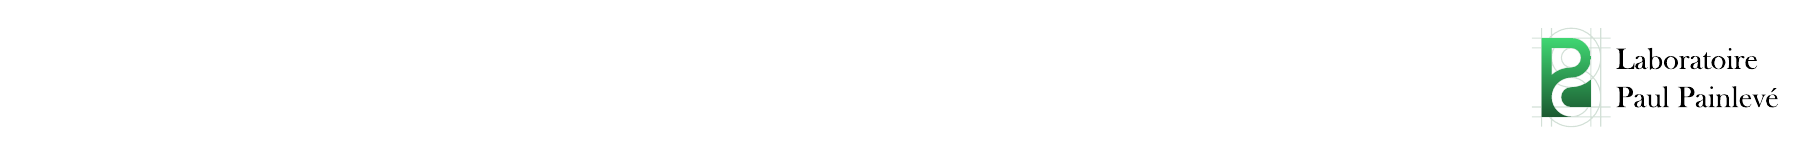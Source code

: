 \usetikzlibrary{svg.path}

\definecolor{vertfonce}{rgb}{0.105,0.349,0.188} % rgb(27,89,48)
\definecolor{vertclaire}{rgb}{0.25,0.839,0.447} % rgb(64,214,114)

\tikzset{
  p path/.style = {insert path={
    (0,-2) arc (-90:-270:1) arc (-90:90:1)--++(-1.5,0)--++(0,-4)--cycle
    (0,0.5) arc (-90:90:0.5)--++(-1,0)--++(0,-1.382) arc (131.81:90:1.5)--cycle
    (0,-0.5) arc (90:270:0.5)--++(1,0)--++(0,1.382) arc (-48.19:-90:1.5)--cycle}},
  up path/.style={even odd rule, p path},
  down path/.style={rotate=180, up path},
  circles path/.style={insert path={
    (0,-1) circle (0.5) circle (1) circle (1.5)
    (0,1) circle (0.5) circle (1) circle (1.5)
    foreach \x in {-1.5,-1,1,1.5}{(\x,-2.5) -- (\x,2.5)}
    foreach \y in {-2,-1.5,1.5,2}{(-2,\y) -- (2,\y)}}},
  border path/.style={insert path={(-1.5,-2) rectangle (1.5,2)}},
  up/.style = {shade, top color=vertclaire, bottom color=vertfonce},
  circles/.style = {draw=gray!70!vertclaire, thin, opacity=0.3},
  textlabo/.style = {fill=black},
}

\newcommand{\setdown}[1]{\tikzstyle{down}=#1}
\newcommand{\setcircles}[1]{\tikzstyle{circles}=#1}
\newcommand{\setup}[1]{\tikzstyle{up}=#1}
\newcommand{\setborder}[1]{\tikzstyle{border}=#1}
\newcommand{\settextlabo}[1]{\tikzstyle{textlabo}=#1}

\begin{tikzpicture}[scale=.25]
  \path[down path, down/.try];
  \path[circles path, circles/.try];
  \path[up path, up/.try];
  \path[border/.try, border path];
  \begin{scope}[y=1pt,x=1pt]
    \path[textlabo/.try] svg {M65.3,12.3 L65.3,12.8 C66.7,12.8 67.8,13.2 68.6,14.0 C69.0,14.5 69.4,15.1 69.5,15.8 C69.7,16.5 69.8,17.6 69.8,19.1 L69.8,35.0 C69.8,36.5 69.7,37.6 69.5,38.4 C69.3,39.1 69.0,39.7 68.5,40.2 C68.1,40.5 67.7,40.8 67.2,41.0 C66.7,41.1 66.0,41.2 65.3,41.3 L65.3,41.8 L79.1,41.8 L79.1,41.3 C78.2,41.2 77.6,41.1 77.1,40.9 C76.6,40.8 76.2,40.5 75.8,40.1 C75.3,39.6 74.9,39.1 74.8,38.4 C74.6,37.6 74.5,36.5 74.5,35.0 L74.5,22.5 C74.5,20.6 74.6,19.2 74.6,18.2 C74.8,17.3 74.9,16.5 75.2,15.9 C75.8,14.9 76.5,14.2 77.5,13.7 C78.5,13.2 79.8,13.0 81.4,13.0 C83.1,13.0 84.6,13.2 85.8,13.6 C87.0,14.1 87.9,14.8 88.7,15.8 C89.2,16.4 89.6,17.1 89.9,17.9 C90.2,18.8 90.5,19.8 90.8,21.2 L91.3,21.1 L91.0,12.3 z};
    \path[textlabo/.try] svg {M110.2,14.4 L110.6,14.2 C110.0,12.6 108.9,11.9 107.0,11.9 C106.0,11.9 105.1,12.2 104.4,12.6 C104.0,13.0 103.6,13.6 103.1,14.4 C102.1,13.5 101.4,12.9 100.9,12.7 C100.0,12.2 98.9,11.9 97.7,11.9 C96.1,11.9 94.8,12.3 93.9,13.0 C92.9,13.8 92.5,14.8 92.5,16.1 C92.5,17.3 92.9,18.3 93.6,19.1 C94.1,19.6 94.5,19.9 95.1,20.2 C95.6,20.5 96.5,20.8 97.5,21.0 C98.8,21.4 99.7,21.6 100.3,21.8 C100.9,22.0 101.4,22.3 101.8,22.6 C102.3,23.0 102.6,23.3 102.8,23.8 C103.0,24.2 103.0,24.8 103.0,25.6 C103.0,27.3 102.7,28.6 102.1,29.3 C101.8,29.7 101.4,30.0 101.0,30.1 C100.5,30.4 100.1,30.5 99.5,30.5 C99.0,30.5 98.4,30.3 98.0,30.0 C97.5,29.7 97.2,29.3 96.9,28.8 L96.4,27.6 C96.1,26.8 95.6,26.6 94.8,26.6 C94.4,26.6 93.9,26.7 93.6,27.0 C93.3,27.3 93.1,27.7 93.1,28.2 C93.1,29.0 93.6,29.6 94.6,30.1 C95.2,30.3 95.9,30.6 96.8,30.7 C97.6,30.9 98.4,31.0 99.2,31.0 C100.1,31.0 101.0,30.9 102.0,30.6 C103.0,30.4 103.7,30.1 104.4,29.7 C105.3,29.2 105.9,28.5 106.2,27.7 C106.3,27.3 106.3,26.5 106.3,25.5 L106.3,17.5 C106.3,16.2 106.4,15.2 106.5,14.8 C106.7,13.7 107.3,13.2 108.3,13.2 C108.7,13.2 109.0,13.3 109.3,13.5 C109.6,13.6 109.9,13.9 110.2,14.4 z M103.1,22.9 C102.3,22.2 101.4,21.7 100.5,21.2 C99.5,20.7 98.7,20.2 98.3,19.9 C97.9,19.6 97.5,19.3 97.2,18.9 C96.5,18.1 96.2,17.1 96.2,15.9 C96.2,15.0 96.5,14.2 97.0,13.6 C97.5,13.0 98.2,12.7 99.0,12.7 C99.7,12.7 100.4,12.9 101.0,13.3 C101.6,13.7 102.1,14.3 102.4,15.1 C102.8,16.0 103.1,17.5 103.1,19.3 z};
    \path[textlabo/.try] svg {M116.9,28.3 C117.6,29.0 118.1,29.6 118.7,29.9 C119.8,30.6 121.1,31.0 122.7,31.0 C124.9,31.0 126.8,30.3 128.4,28.9 C130.4,27.2 131.4,24.8 131.4,21.7 C131.4,18.5 130.5,16.0 128.5,14.3 C126.9,12.7 124.7,11.9 122.1,11.9 C120.7,11.9 119.6,12.1 118.7,12.4 L117.4,13.0 C117.1,13.1 116.8,13.2 116.5,13.2 C115.8,13.2 115.2,12.6 114.6,11.3 L113.7,11.3 L113.7,36.7 C113.7,38.3 113.5,39.5 112.9,40.2 C112.5,40.9 111.6,41.2 110.4,41.2 L110.4,41.7 L116.9,42.7 z M116.9,21.7 C116.9,20.2 117.1,18.8 117.2,17.5 C117.4,16.2 117.7,15.2 117.9,14.6 C118.2,13.9 118.7,13.4 119.4,13.0 C120.0,12.6 120.8,12.4 121.6,12.4 C123.4,12.4 124.9,13.2 126.0,14.9 C127.1,16.5 127.7,18.6 127.7,21.2 C127.7,22.6 127.5,23.9 127.2,25.1 C126.7,26.3 126.2,27.4 125.5,28.2 C125.0,28.9 124.4,29.4 123.7,29.8 C123.0,30.2 122.4,30.4 121.7,30.4 C120.8,30.4 120.1,30.1 119.4,29.6 C118.6,29.1 118.1,28.4 117.8,27.6 C117.2,26.4 116.9,24.4 116.9,21.7 z};
    \path[textlabo/.try] svg {M134.1,21.4 C134.1,23.7 134.9,25.8 136.7,27.7 C138.7,29.9 141.3,31.0 144.1,31.0 C147.1,31.0 149.6,29.9 151.7,27.7 C153.4,25.8 154.3,23.7 154.3,21.4 C154.3,19.1 153.5,17.1 151.8,15.2 C149.8,13.0 147.3,11.9 144.1,11.9 C141.1,11.9 138.5,13.0 136.5,15.2 C135.7,16.1 135.1,17.1 134.7,18.1 C134.2,19.2 134.1,20.3 134.1,21.4 z M138.0,21.7 C138.0,19.1 138.5,17.0 139.7,15.3 C140.9,13.3 142.5,12.3 144.3,12.3 C145.1,12.3 145.9,12.6 146.6,13.0 C147.3,13.5 147.9,14.0 148.5,14.8 C149.0,15.6 149.5,16.6 149.8,17.9 C150.2,19.1 150.3,20.2 150.3,21.4 C150.3,22.5 150.2,23.8 149.8,25.0 C149.5,26.1 148.9,27.2 148.3,28.1 C147.2,29.7 145.7,30.5 144.0,30.5 C142.4,30.5 141.0,29.6 139.8,27.9 C138.5,26.2 138.0,24.1 138.0,21.7 z};
    \path[textlabo/.try] svg {M162.4,27.7 C162.9,28.6 163.4,29.3 164.1,29.7 C165.3,30.6 166.7,31.0 168.2,31.0 C169.2,31.0 169.9,30.7 170.3,30.3 C170.8,30.0 171.0,29.5 171.0,29.0 C171.0,28.6 170.9,28.2 170.6,28.0 C170.3,27.7 170.0,27.6 169.6,27.6 C169.1,27.6 168.7,27.8 168.3,28.2 L167.6,28.9 C167.1,29.5 166.5,29.7 165.7,29.7 C164.8,29.7 164.0,29.1 163.4,27.8 C162.9,26.6 162.7,24.8 162.7,22.6 L162.7,18.5 L162.7,16.9 C162.7,15.9 162.7,15.2 162.8,14.8 C163.0,14.3 163.2,13.9 163.5,13.6 C163.9,13.2 164.7,12.9 165.7,12.7 L165.7,12.3 L156.2,12.3 L156.2,12.7 C157.1,12.8 157.7,13.0 158.1,13.2 C158.4,13.4 158.7,13.7 159.0,14.3 C159.1,14.6 159.3,15.1 159.3,15.8 C159.4,16.5 159.4,17.4 159.4,18.7 L159.4,24.0 C159.4,25.5 159.4,26.6 159.3,27.1 C159.3,27.7 159.1,28.2 158.8,28.6 C158.6,29.0 158.3,29.3 158.0,29.5 C157.6,29.7 157.1,29.7 156.4,29.8 L156.4,30.3 L162.0,31.0 C162.3,29.7 162.4,28.6 162.4,27.7 z};
    \path[textlabo/.try] svg {M190.0,14.4 L190.5,14.2 C189.9,12.6 188.8,11.9 186.9,11.9 C185.9,11.9 185.0,12.2 184.3,12.6 C183.9,13.0 183.4,13.6 182.9,14.4 C182.0,13.5 181.3,12.9 180.7,12.7 C179.8,12.2 178.7,11.9 177.5,11.9 C175.9,11.9 174.6,12.3 173.7,13.0 C172.8,13.8 172.3,14.8 172.3,16.1 C172.3,17.3 172.7,18.3 173.5,19.1 C173.9,19.6 174.4,19.9 174.9,20.2 C175.5,20.5 176.4,20.8 177.4,21.0 C178.7,21.4 179.6,21.6 180.2,21.8 C180.8,22.0 181.3,22.3 181.7,22.6 C182.1,23.0 182.4,23.3 182.6,23.8 C182.8,24.2 182.9,24.8 182.9,25.6 C182.9,27.3 182.6,28.6 182.0,29.3 C181.7,29.7 181.3,30.0 180.8,30.1 C180.4,30.4 179.9,30.5 179.4,30.5 C178.8,30.5 178.3,30.3 177.8,30.0 C177.4,29.7 177.0,29.3 176.8,28.8 L176.2,27.6 C175.9,26.8 175.5,26.6 174.7,26.6 C174.2,26.6 173.8,26.7 173.5,27.0 C173.1,27.3 173.0,27.7 173.0,28.2 C173.0,29.0 173.5,29.6 174.5,30.1 C175.1,30.3 175.8,30.6 176.6,30.7 C177.4,30.9 178.2,31.0 179.1,31.0 C180.0,31.0 180.8,30.9 181.8,30.6 C182.8,30.4 183.6,30.1 184.3,29.7 C185.2,29.2 185.8,28.5 186.0,27.7 C186.1,27.3 186.2,26.5 186.2,25.5 L186.2,17.5 C186.2,16.2 186.2,15.2 186.3,14.8 C186.6,13.7 187.2,13.2 188.1,13.2 C188.6,13.2 188.9,13.3 189.2,13.5 C189.4,13.6 189.7,13.9 190.0,14.4 z M182.9,22.9 C182.1,22.2 181.3,21.7 180.4,21.2 C179.3,20.7 178.6,20.2 178.2,19.9 C177.8,19.6 177.4,19.3 177.1,18.9 C176.4,18.1 176.1,17.1 176.1,15.9 C176.1,15.0 176.3,14.2 176.8,13.6 C177.4,13.0 178.1,12.7 178.8,12.7 C179.5,12.7 180.2,12.9 180.8,13.3 C181.5,13.7 182.0,14.3 182.3,15.1 C182.7,16.0 182.9,17.5 182.9,19.3 z};
    \path[textlabo/.try] svg {M196.1,30.6 L201.6,30.6 L201.6,29.9 L196.1,29.9 L196.1,17.2 C196.1,15.8 196.4,14.6 196.9,14.0 C197.1,13.6 197.5,13.4 198.0,13.2 C198.4,13.0 198.9,12.9 199.4,12.9 C200.0,12.9 200.6,13.0 201.0,13.3 C201.4,13.5 201.9,14.0 202.4,14.8 L202.8,14.5 C202.3,13.6 201.6,12.9 200.8,12.5 C199.9,12.1 198.8,11.9 197.5,11.9 C195.9,11.9 194.7,12.2 193.8,12.9 C193.4,13.2 193.2,13.6 193.0,14.2 C192.9,14.6 192.8,15.5 192.8,16.8 L192.8,29.9 L190.5,29.9 L190.5,30.1 C191.5,30.5 192.3,31.0 193.1,31.9 C193.6,32.5 193.9,33.0 194.2,33.5 C194.5,34.0 194.8,34.7 195.1,35.6 L195.3,36.3 L196.1,36.3 z};
    \path[textlabo/.try] svg {M202.7,21.4 C202.7,23.7 203.6,25.8 205.3,27.7 C207.5,29.9 209.9,31.0 212.9,31.0 C215.8,31.0 218.3,29.9 220.4,27.7 C222.1,25.8 223.0,23.7 223.0,21.4 C223.0,19.1 222.1,17.1 220.6,15.2 C218.5,13.0 215.9,11.9 212.9,11.9 C209.8,11.9 207.2,13.0 205.2,15.2 C204.4,16.1 203.8,17.1 203.4,18.1 C203.0,19.2 202.7,20.3 202.7,21.4 z M206.7,21.7 C206.7,19.1 207.2,17.0 208.3,15.3 C209.6,13.3 211.2,12.3 213.0,12.3 C213.8,12.3 214.5,12.6 215.3,13.0 C216.0,13.5 216.7,14.0 217.2,14.8 C217.7,15.6 218.2,16.6 218.5,17.9 C218.9,19.1 219.1,20.2 219.1,21.4 C219.1,22.5 218.9,23.8 218.5,25.0 C218.1,26.1 217.7,27.2 217.0,28.1 C215.8,29.7 214.4,30.5 212.7,30.5 C211.1,30.5 209.6,29.6 208.5,27.9 C207.3,26.2 206.7,24.1 206.7,21.7 z};
    \path[textlabo/.try] svg {M225.2,30.3 L231.3,31.0 L231.3,18.5 L231.3,16.9 C231.3,15.9 231.4,15.2 231.5,14.8 C231.6,14.3 231.9,13.9 232.2,13.6 C232.6,13.2 233.4,12.9 234.4,12.7 L234.4,12.3 L224.9,12.3 L224.9,12.7 C225.8,12.8 226.4,13.0 226.7,13.2 C227.2,13.4 227.5,13.7 227.7,14.3 C227.9,14.6 227.9,15.1 228.0,15.8 C228.1,16.5 228.1,17.4 228.1,18.7 L228.1,24.0 C228.1,25.5 228.1,26.6 228.0,27.1 C227.9,27.7 227.7,28.2 227.5,28.6 C227.3,29.0 227.0,29.3 226.6,29.5 C226.3,29.7 225.8,29.7 225.2,29.8 z M229.6,38.7 C229.1,38.7 228.6,38.9 228.3,39.3 C227.9,39.6 227.7,40.1 227.7,40.7 C227.7,41.2 227.9,41.6 228.3,42.0 C228.6,42.4 229.1,42.5 229.6,42.5 C230.2,42.5 230.6,42.4 231.1,42.0 C231.4,41.6 231.6,41.2 231.6,40.7 C231.6,40.1 231.4,39.6 231.1,39.3 C230.7,38.9 230.2,38.7 229.6,38.7 z};
    \path[textlabo/.try] svg {M241.8,27.7 C242.3,28.6 242.9,29.3 243.6,29.7 C244.7,30.6 246.1,31.0 247.6,31.0 C248.6,31.0 249.3,30.7 249.8,30.3 C250.2,30.0 250.4,29.5 250.4,29.0 C250.4,28.6 250.3,28.2 250.1,28.0 C249.8,27.7 249.4,27.6 249.0,27.6 C248.5,27.6 248.1,27.8 247.8,28.2 L247.0,28.9 C246.5,29.5 245.9,29.7 245.2,29.7 C244.2,29.7 243.4,29.1 242.9,27.8 C242.3,26.6 242.1,24.8 242.1,22.6 L242.1,18.5 L242.1,16.9 C242.1,15.9 242.1,15.2 242.3,14.8 C242.4,14.3 242.6,13.9 242.9,13.6 C243.3,13.2 244.1,12.9 245.2,12.7 L245.2,12.3 L235.7,12.3 L235.7,12.7 C236.5,12.8 237.1,13.0 237.5,13.2 C237.8,13.4 238.2,13.7 238.4,14.3 C238.5,14.6 238.7,15.1 238.7,15.8 C238.8,16.5 238.8,17.4 238.8,18.7 L238.8,24.0 C238.8,25.5 238.8,26.6 238.7,27.1 C238.7,27.7 238.5,28.2 238.3,28.6 C238.0,29.0 237.7,29.3 237.4,29.5 C237.0,29.7 236.5,29.7 235.9,29.8 L235.9,30.3 L241.4,31.0 C241.7,29.7 241.8,28.6 241.8,27.7 z};
    \path[textlabo/.try] svg {M255.6,24.0 C255.5,23.3 255.5,22.8 255.5,22.5 C255.5,21.2 255.7,20.0 256.1,18.8 C256.4,17.6 256.9,16.6 257.5,15.9 C258.2,15.0 259.0,14.4 260.0,13.9 C260.9,13.5 261.9,13.3 263.0,13.3 C263.7,13.3 264.5,13.4 265.2,13.6 C265.9,13.9 266.5,14.3 266.9,14.8 C267.5,15.2 267.9,16.0 268.3,17.2 L268.7,17.0 C268.3,15.3 267.5,14.0 266.3,13.2 C265.0,12.3 263.4,11.9 261.4,11.9 C259.6,11.9 258.1,12.2 256.8,12.7 C255.5,13.3 254.5,14.2 253.6,15.3 C252.4,16.9 251.8,18.9 251.8,21.4 C251.8,24.6 252.9,27.1 255.2,29.0 C256.9,30.3 258.8,31.0 261.0,31.0 C262.1,31.0 263.2,30.7 264.2,30.4 C265.2,30.0 266.0,29.4 266.7,28.6 C267.8,27.4 268.3,25.8 268.3,24.0 z M265.0,24.9 C264.9,26.3 264.7,27.4 264.2,28.2 C263.9,28.9 263.3,29.5 262.7,29.9 C262.0,30.3 261.3,30.5 260.6,30.5 C259.4,30.5 258.3,30.0 257.4,28.9 C256.4,27.8 255.9,26.5 255.7,24.9 z};
    \path[textlabo/.try] svg {M74.5,-28.5 L74.5,-36.2 C74.5,-37.7 74.6,-38.8 74.8,-39.5 C74.9,-40.2 75.2,-40.8 75.7,-41.3 C76.1,-41.7 76.5,-42.0 77.0,-42.2 C77.5,-42.4 78.2,-42.5 79.1,-42.5 L79.1,-43.0 L65.3,-43.0 L65.3,-42.5 C66.1,-42.5 66.7,-42.4 67.3,-42.2 C67.8,-42.0 68.2,-41.7 68.6,-41.3 C69.1,-40.8 69.4,-40.2 69.6,-39.5 C69.7,-38.8 69.8,-37.7 69.8,-36.2 L69.8,-20.3 C69.8,-19.1 69.7,-18.1 69.6,-17.5 C69.5,-16.8 69.3,-16.2 69.1,-15.8 C68.7,-15.2 68.2,-14.8 67.6,-14.5 C67.1,-14.3 66.3,-14.1 65.4,-14.0 L65.3,-14.0 L65.3,-13.5 L78.3,-13.5 C80.5,-13.5 82.3,-13.6 83.3,-13.9 C84.4,-14.1 85.4,-14.6 86.3,-15.3 C88.3,-16.8 89.3,-18.9 89.3,-21.5 C89.3,-24.1 88.3,-26.1 86.2,-27.3 C85.1,-27.9 83.8,-28.3 82.3,-28.4 C81.8,-28.4 80.6,-28.5 78.8,-28.5 z M74.5,-27.8 L76.7,-27.8 C78.1,-27.8 79.1,-27.7 80.0,-27.5 C80.7,-27.3 81.4,-26.9 82.0,-26.3 C83.4,-25.0 84.1,-23.4 84.1,-21.2 C84.1,-20.0 83.9,-18.9 83.5,-17.9 C83.1,-17.0 82.5,-16.2 81.7,-15.5 C80.8,-14.8 79.8,-14.4 78.6,-14.3 C78.2,-14.2 77.5,-14.2 76.4,-14.2 L74.5,-14.2 z};
    \path[textlabo/.try] svg {M108.8,-40.9 L109.2,-41.1 C108.7,-42.7 107.5,-43.4 105.6,-43.4 C104.6,-43.4 103.7,-43.2 103.1,-42.7 C102.6,-42.3 102.2,-41.8 101.7,-40.9 C100.7,-41.8 100.0,-42.4 99.5,-42.7 C98.6,-43.1 97.5,-43.4 96.2,-43.4 C94.6,-43.4 93.4,-43.0 92.5,-42.2 C91.6,-41.5 91.1,-40.5 91.1,-39.2 C91.1,-38.0 91.5,-37.0 92.2,-36.2 C92.6,-35.8 93.2,-35.4 93.7,-35.1 C94.3,-34.9 95.1,-34.6 96.2,-34.3 C97.4,-34.0 98.4,-33.7 99.0,-33.5 C99.5,-33.3 100.0,-33.0 100.4,-32.7 C100.9,-32.4 101.2,-32.0 101.4,-31.6 C101.5,-31.1 101.7,-30.5 101.7,-29.7 C101.7,-28.0 101.3,-26.8 100.7,-26.0 C100.4,-25.7 100.0,-25.4 99.6,-25.1 C99.1,-24.9 98.7,-24.8 98.2,-24.8 C97.6,-24.8 97.1,-25.0 96.6,-25.3 C96.1,-25.5 95.8,-26.0 95.5,-26.6 L95.0,-27.8 C94.7,-28.4 94.2,-28.8 93.5,-28.8 C93.0,-28.8 92.6,-28.6 92.2,-28.3 C91.9,-28.0 91.8,-27.6 91.8,-27.1 C91.8,-26.4 92.2,-25.7 93.3,-25.3 C93.9,-25.0 94.5,-24.8 95.4,-24.6 C96.2,-24.4 97.0,-24.4 97.8,-24.4 C98.7,-24.4 99.6,-24.4 100.6,-24.7 C101.5,-24.9 102.4,-25.2 103.0,-25.5 C104.0,-26.1 104.6,-26.8 104.7,-27.7 C104.9,-28.1 104.9,-28.8 104.9,-29.9 L104.9,-37.8 C104.9,-39.2 105.0,-40.1 105.1,-40.6 C105.4,-41.6 106.0,-42.1 106.9,-42.1 C107.3,-42.1 107.7,-42.1 107.9,-41.9 C108.2,-41.7 108.5,-41.4 108.8,-40.9 z M101.7,-32.4 C100.9,-33.0 100.1,-33.6 99.1,-34.1 C98.1,-34.7 97.4,-35.1 96.9,-35.4 C96.5,-35.7 96.2,-36.0 95.8,-36.5 C95.2,-37.3 94.8,-38.2 94.8,-39.4 C94.8,-40.3 95.1,-41.1 95.6,-41.7 C96.1,-42.3 96.8,-42.7 97.6,-42.7 C98.3,-42.7 99.0,-42.4 99.6,-42.0 C100.3,-41.5 100.7,-40.9 101.0,-40.2 C101.5,-39.2 101.7,-37.9 101.7,-36.0 z};
    \path[textlabo/.try] svg {M124.9,-43.4 C124.7,-42.5 124.6,-41.7 124.6,-40.7 C122.7,-42.5 120.6,-43.4 118.2,-43.4 C116.4,-43.4 114.9,-43.0 113.8,-42.1 C112.8,-41.2 112.2,-40.0 112.2,-38.4 L112.2,-30.9 L112.2,-29.3 C112.2,-28.3 112.1,-27.6 112.1,-27.1 C111.9,-26.7 111.7,-26.3 111.4,-26.0 C110.9,-25.6 110.2,-25.3 109.1,-25.1 L109.1,-24.7 L115.5,-24.7 L115.5,-35.6 C115.5,-37.2 115.5,-38.3 115.6,-39.1 C115.7,-39.8 115.9,-40.4 116.2,-40.9 C116.5,-41.4 117.0,-41.8 117.6,-42.0 C118.2,-42.3 118.8,-42.4 119.5,-42.4 C120.4,-42.4 121.1,-42.3 121.8,-41.9 C122.6,-41.7 123.1,-41.2 123.5,-40.7 C123.9,-40.1 124.2,-39.5 124.3,-38.7 C124.4,-38.0 124.6,-36.8 124.6,-35.1 L124.6,-30.9 L124.5,-29.3 C124.5,-28.3 124.4,-27.6 124.3,-27.1 C124.3,-26.7 124.0,-26.3 123.7,-26.0 C123.3,-25.6 122.6,-25.3 121.4,-25.1 L121.4,-24.7 L127.8,-24.7 L127.8,-36.4 C127.8,-37.9 127.8,-38.9 127.9,-39.5 C128.0,-40.1 128.1,-40.6 128.3,-41.0 C128.6,-41.4 128.9,-41.7 129.3,-41.8 C129.6,-42.0 130.1,-42.1 130.8,-42.2 L130.8,-42.6 z};
    \path[textlabo/.try] svg {M132.2,-13.5 L138.4,-12.7 L138.4,-36.8 L138.4,-38.4 C138.4,-39.4 138.4,-40.1 138.5,-40.6 C138.7,-41.0 138.9,-41.4 139.2,-41.7 C139.6,-42.1 140.4,-42.4 141.4,-42.6 L141.4,-43.0 L131.9,-43.0 L131.9,-42.6 C132.8,-42.5 133.4,-42.3 133.8,-42.1 C134.2,-41.9 134.5,-41.5 134.7,-41.1 C134.8,-40.7 134.9,-40.2 135.0,-39.5 C135.1,-38.9 135.1,-37.9 135.1,-36.6 L135.1,-19.6 C135.1,-18.2 135.1,-17.2 135.0,-16.6 C134.9,-15.9 134.8,-15.5 134.5,-15.1 C134.3,-14.7 134.0,-14.4 133.6,-14.2 C133.3,-14.0 132.8,-13.9 132.2,-13.9 z};
    \path[textlabo/.try] svg {M163.4,-28.5 L163.4,-36.2 C163.4,-37.7 163.6,-38.8 163.7,-39.5 C163.9,-40.2 164.1,-40.8 164.6,-41.3 C165.0,-41.7 165.4,-42.0 166.0,-42.2 C166.4,-42.4 167.2,-42.5 168.0,-42.5 L168.0,-43.0 L154.2,-43.0 L154.2,-42.5 C155.0,-42.5 155.7,-42.4 156.2,-42.2 C156.7,-42.0 157.2,-41.7 157.5,-41.3 C158.0,-40.8 158.3,-40.2 158.5,-39.5 C158.7,-38.8 158.7,-37.7 158.7,-36.2 L158.7,-20.3 C158.7,-19.1 158.7,-18.1 158.5,-17.5 C158.4,-16.8 158.2,-16.2 158.0,-15.8 C157.6,-15.2 157.1,-14.8 156.6,-14.5 C156.0,-14.3 155.2,-14.1 154.4,-14.0 L154.2,-14.0 L154.2,-13.5 L167.2,-13.5 C169.5,-13.5 171.2,-13.6 172.2,-13.9 C173.3,-14.1 174.3,-14.6 175.2,-15.3 C177.2,-16.8 178.2,-18.9 178.2,-21.5 C178.2,-24.1 177.2,-26.1 175.2,-27.3 C174.1,-27.9 172.8,-28.3 171.2,-28.4 C170.8,-28.4 169.6,-28.5 167.7,-28.5 z M163.4,-27.8 L165.6,-27.8 C167.0,-27.8 168.1,-27.7 168.9,-27.5 C169.6,-27.3 170.3,-26.9 170.9,-26.3 C172.3,-25.0 173.1,-23.4 173.1,-21.2 C173.1,-20.0 172.8,-18.9 172.4,-17.9 C172.0,-17.0 171.4,-16.2 170.6,-15.5 C169.8,-14.8 168.7,-14.4 167.5,-14.3 C167.2,-14.2 166.4,-14.2 165.3,-14.2 L163.4,-14.2 z};
    \path[textlabo/.try] svg {M197.8,-40.9 L198.1,-41.1 C197.6,-42.7 196.4,-43.4 194.5,-43.4 C193.5,-43.4 192.7,-43.2 192.0,-42.7 C191.6,-42.3 191.1,-41.8 190.6,-40.9 C189.6,-41.8 188.9,-42.4 188.5,-42.7 C187.5,-43.1 186.4,-43.4 185.2,-43.4 C183.6,-43.4 182.3,-43.0 181.4,-42.2 C180.5,-41.5 180.0,-40.5 180.0,-39.2 C180.0,-38.0 180.4,-37.0 181.1,-36.2 C181.6,-35.8 182.1,-35.4 182.7,-35.1 C183.2,-34.9 184.0,-34.6 185.1,-34.3 C186.3,-34.0 187.3,-33.7 187.9,-33.5 C188.5,-33.3 189.0,-33.0 189.4,-32.7 C189.8,-32.4 190.2,-32.0 190.3,-31.6 C190.5,-31.1 190.6,-30.5 190.6,-29.7 C190.6,-28.0 190.3,-26.8 189.6,-26.0 C189.3,-25.7 189.0,-25.4 188.5,-25.1 C188.0,-24.9 187.6,-24.8 187.1,-24.8 C186.5,-24.8 186.0,-25.0 185.5,-25.3 C185.1,-25.5 184.7,-26.0 184.5,-26.6 L184.0,-27.8 C183.7,-28.4 183.1,-28.8 182.4,-28.8 C181.9,-28.8 181.5,-28.6 181.1,-28.3 C180.8,-28.0 180.7,-27.6 180.7,-27.1 C180.7,-26.4 181.2,-25.7 182.2,-25.3 C182.8,-25.0 183.5,-24.8 184.3,-24.6 C185.2,-24.4 185.9,-24.4 186.7,-24.4 C187.6,-24.4 188.6,-24.4 189.5,-24.7 C190.5,-24.9 191.3,-25.2 191.9,-25.5 C192.9,-26.1 193.5,-26.8 193.7,-27.7 C193.8,-28.1 193.9,-28.8 193.9,-29.9 L193.9,-37.8 C193.9,-39.2 193.9,-40.1 194.1,-40.6 C194.3,-41.6 194.9,-42.1 195.8,-42.1 C196.2,-42.1 196.6,-42.1 196.8,-41.9 C197.1,-41.7 197.4,-41.4 197.8,-40.9 z M190.6,-32.4 C189.9,-33.0 189.0,-33.6 188.0,-34.1 C187.0,-34.7 186.3,-35.1 185.9,-35.4 C185.4,-35.7 185.1,-36.0 184.8,-36.5 C184.1,-37.3 183.7,-38.2 183.7,-39.4 C183.7,-40.3 184.0,-41.1 184.6,-41.7 C185.1,-42.3 185.7,-42.7 186.6,-42.7 C187.3,-42.7 187.9,-42.4 188.5,-42.0 C189.2,-41.5 189.6,-40.9 189.9,-40.2 C190.4,-39.2 190.6,-37.9 190.6,-36.0 z};
    \path[textlabo/.try] svg {M198.4,-25.1 L204.6,-24.3 L204.6,-36.8 L204.7,-38.4 C204.7,-39.4 204.7,-40.1 204.9,-40.6 C205.0,-41.0 205.2,-41.4 205.5,-41.7 C205.9,-42.1 206.7,-42.4 207.7,-42.6 L207.7,-43.0 L198.2,-43.0 L198.2,-42.6 C199.1,-42.5 199.7,-42.3 200.1,-42.1 C200.4,-41.9 200.7,-41.5 201.0,-41.1 C201.1,-40.7 201.3,-40.2 201.3,-39.5 C201.4,-38.9 201.4,-37.9 201.4,-36.6 L201.4,-31.3 C201.4,-29.8 201.4,-28.8 201.3,-28.2 C201.3,-27.6 201.1,-27.1 200.8,-26.7 C200.6,-26.3 200.3,-26.0 200.0,-25.8 C199.6,-25.7 199.1,-25.5 198.4,-25.5 z M203.0,-16.6 C202.4,-16.6 201.9,-16.4 201.6,-16.0 C201.2,-15.7 201.0,-15.2 201.0,-14.7 C201.0,-14.2 201.2,-13.7 201.6,-13.3 C201.9,-13.0 202.4,-12.8 203.0,-12.8 C203.5,-12.8 204.0,-13.0 204.3,-13.3 C204.7,-13.7 204.9,-14.2 204.9,-14.7 C204.9,-15.2 204.7,-15.7 204.3,-16.0 C204.0,-16.4 203.5,-16.6 203.0,-16.6 z};
    \path[textlabo/.try] svg {M215.1,-24.3 C215.2,-25.1 215.4,-25.9 215.4,-26.6 L215.4,-27.0 C217.1,-25.2 219.3,-24.4 221.7,-24.4 C223.6,-24.4 225.1,-24.8 226.2,-25.6 C227.3,-26.5 227.9,-27.7 227.9,-29.3 L227.9,-38.4 C227.9,-39.4 227.9,-40.1 228.0,-40.6 C228.2,-41.0 228.3,-41.4 228.7,-41.7 C229.1,-42.1 229.8,-42.4 230.9,-42.6 L230.9,-43.0 L221.4,-43.0 L221.4,-42.6 C222.3,-42.5 222.9,-42.3 223.3,-42.1 C223.6,-41.9 223.9,-41.5 224.2,-41.1 C224.3,-40.7 224.4,-40.2 224.5,-39.5 C224.6,-38.9 224.6,-37.9 224.6,-36.6 L224.6,-32.1 C224.6,-30.5 224.6,-29.3 224.4,-28.6 C224.3,-27.9 224.1,-27.3 223.8,-26.8 C223.5,-26.3 223.0,-26.0 222.4,-25.7 C221.8,-25.4 221.1,-25.3 220.3,-25.3 C219.5,-25.3 218.8,-25.4 218.1,-25.7 C217.4,-26.0 216.8,-26.5 216.4,-27.0 C216.0,-27.6 215.7,-28.3 215.6,-29.0 C215.4,-29.7 215.4,-30.9 215.4,-32.6 L215.4,-36.8 L215.4,-38.4 C215.4,-39.4 215.4,-40.1 215.5,-40.6 C215.7,-41.0 215.9,-41.4 216.2,-41.7 C216.7,-42.1 217.4,-42.4 218.4,-42.6 L218.4,-43.0 L208.9,-43.0 L208.9,-42.6 C209.8,-42.5 210.4,-42.3 210.8,-42.1 C211.2,-41.9 211.5,-41.5 211.7,-41.1 C211.9,-40.7 211.9,-40.2 212.1,-39.5 C212.1,-38.9 212.1,-37.9 212.1,-36.6 L212.1,-31.3 C212.1,-29.8 212.1,-28.8 212.0,-28.2 C211.9,-27.6 211.8,-27.1 211.5,-26.7 C211.3,-26.3 211.0,-26.0 210.6,-25.8 C210.3,-25.7 209.8,-25.5 209.2,-25.5 L209.2,-25.1 z};
    \path[textlabo/.try] svg {M232.2,-13.5 L238.4,-12.7 L238.4,-36.8 L238.5,-38.4 C238.5,-39.4 238.5,-40.1 238.7,-40.6 C238.7,-41.0 239.0,-41.4 239.3,-41.7 C239.7,-42.1 240.4,-42.4 241.6,-42.6 L241.6,-43.0 L232.0,-43.0 L232.0,-42.6 C232.9,-42.5 233.5,-42.3 233.9,-42.1 C234.2,-41.9 234.5,-41.5 234.8,-41.1 C234.9,-40.7 235.1,-40.2 235.1,-39.5 C235.2,-38.9 235.2,-37.9 235.2,-36.6 L235.2,-19.6 C235.2,-18.2 235.2,-17.2 235.1,-16.6 C235.0,-15.9 234.9,-15.5 234.6,-15.1 C234.4,-14.7 234.1,-14.4 233.7,-14.2 C233.4,-14.0 232.9,-13.9 232.2,-13.9 z};
    \path[textlabo/.try] svg {M247.3,-31.3 C247.2,-32.0 247.2,-32.5 247.2,-32.8 C247.2,-34.0 247.4,-35.3 247.8,-36.5 C248.1,-37.7 248.6,-38.6 249.2,-39.5 C249.9,-40.3 250.7,-40.9 251.6,-41.4 C252.6,-41.8 253.6,-42.1 254.7,-42.1 C255.4,-42.1 256.2,-41.9 256.9,-41.7 C257.6,-41.4 258.1,-41.1 258.6,-40.6 C259.1,-40.1 259.6,-39.3 260.0,-38.2 L260.4,-38.3 C260.0,-40.0 259.2,-41.3 258.0,-42.1 C256.8,-43.0 255.1,-43.4 253.1,-43.4 C251.3,-43.4 249.8,-43.1 248.5,-42.6 C247.2,-42.0 246.2,-41.1 245.3,-40.0 C244.1,-38.4 243.4,-36.3 243.4,-34.0 C243.4,-30.7 244.6,-28.2 246.9,-26.4 C248.6,-25.0 250.5,-24.4 252.7,-24.4 C253.8,-24.4 254.9,-24.5 255.9,-25.0 C256.9,-25.4 257.7,-26.0 258.4,-26.7 C259.4,-28.0 260.0,-29.4 260.0,-31.3 z M256.7,-30.4 C256.7,-29.0 256.4,-27.9 256.0,-27.1 C255.5,-26.4 255.0,-25.8 254.4,-25.4 C253.8,-25.0 253.1,-24.8 252.3,-24.8 C251.1,-24.8 250.0,-25.4 249.0,-26.4 C248.1,-27.5 247.6,-28.8 247.4,-30.4 z};
    \path[textlabo/.try] svg {M261.8,-24.7 L270.2,-24.7 L270.2,-25.1 C269.5,-25.3 269.1,-25.4 268.9,-25.5 C268.4,-25.8 268.2,-26.3 268.2,-26.9 C268.2,-27.3 268.2,-27.8 268.4,-28.3 C268.5,-28.8 268.8,-29.6 269.2,-30.6 L272.7,-39.5 L276.2,-30.2 C276.7,-28.9 277.0,-27.8 277.0,-27.1 C277.0,-26.4 276.8,-25.9 276.3,-25.5 C276.1,-25.4 275.7,-25.3 275.1,-25.1 L275.1,-24.7 L281.0,-24.7 L281.0,-25.1 C280.2,-25.3 279.6,-25.7 279.1,-26.2 C278.4,-26.8 277.7,-28.2 276.9,-30.3 L271.9,-43.0 L270.8,-43.0 L265.3,-29.6 C264.5,-27.6 263.9,-26.3 263.6,-25.9 C263.3,-25.7 263.1,-25.5 262.9,-25.4 C262.6,-25.3 262.3,-25.2 261.8,-25.1 z};
    \path[textlabo/.try] svg {M285.6,-31.3 C285.5,-32.0 285.5,-32.5 285.5,-32.8 C285.5,-34.0 285.7,-35.3 286.0,-36.5 C286.4,-37.7 286.9,-38.6 287.5,-39.5 C288.2,-40.3 289.0,-40.9 289.9,-41.4 C290.9,-41.8 291.9,-42.1 292.9,-42.1 C293.7,-42.1 294.5,-41.9 295.2,-41.7 C295.9,-41.4 296.4,-41.1 296.9,-40.6 C297.4,-40.1 297.9,-39.3 298.3,-38.2 L298.7,-38.3 C298.3,-40.0 297.5,-41.3 296.2,-42.1 C295.1,-43.0 293.4,-43.4 291.4,-43.4 C289.6,-43.4 288.0,-43.1 286.8,-42.6 C285.5,-42.0 284.4,-41.1 283.6,-40.0 C282.4,-38.4 281.7,-36.3 281.7,-34.0 C281.7,-30.7 282.9,-28.2 285.2,-26.4 C286.9,-25.0 288.8,-24.4 291.0,-24.4 C292.1,-24.4 293.2,-24.5 294.2,-25.0 C295.2,-25.4 296.0,-26.0 296.7,-26.7 C297.7,-28.0 298.3,-29.4 298.3,-31.3 z M295.0,-30.4 C295.0,-29.0 294.7,-27.9 294.2,-27.1 C293.8,-26.4 293.3,-25.8 292.6,-25.4 C292.0,-25.0 291.4,-24.8 290.6,-24.8 C289.3,-24.8 288.3,-25.4 287.3,-26.4 C286.4,-27.5 285.9,-28.8 285.7,-30.4 z M288.8,-21.4 L292.8,-15.5 L296.8,-15.5 L289.9,-21.4 z};
  \end{scope}
\end{tikzpicture}
